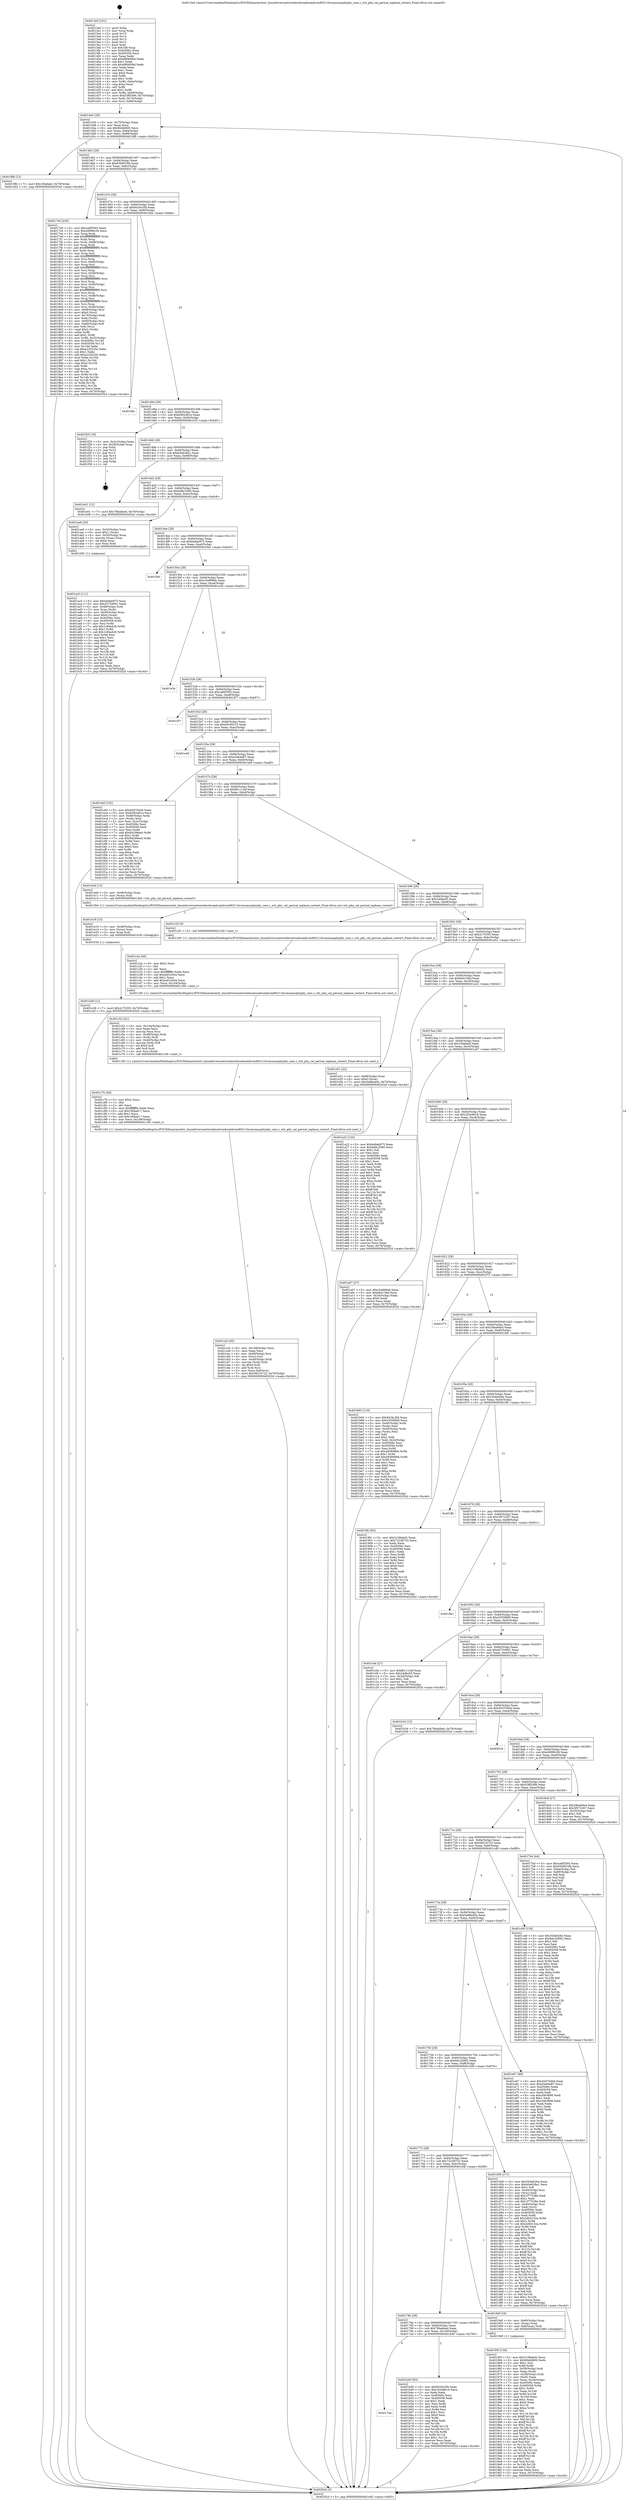 digraph "0x4013e0" {
  label = "0x4013e0 (/mnt/c/Users/mathe/Desktop/tcc/POCII/binaries/extr_linuxdriversnetwirelessbroadcombrcm80211brcmsmacphyphy_cmn.c_wlc_phy_cal_perical_mphase_restart_Final-ollvm.out::main(0))"
  labelloc = "t"
  node[shape=record]

  Entry [label="",width=0.3,height=0.3,shape=circle,fillcolor=black,style=filled]
  "0x401445" [label="{
     0x401445 [29]\l
     | [instrs]\l
     &nbsp;&nbsp;0x401445 \<+3\>: mov -0x70(%rbp),%eax\l
     &nbsp;&nbsp;0x401448 \<+2\>: mov %eax,%ecx\l
     &nbsp;&nbsp;0x40144a \<+6\>: sub $0x80dbfd00,%ecx\l
     &nbsp;&nbsp;0x401450 \<+6\>: mov %eax,-0x84(%rbp)\l
     &nbsp;&nbsp;0x401456 \<+6\>: mov %ecx,-0x88(%rbp)\l
     &nbsp;&nbsp;0x40145c \<+6\>: je 00000000004019fb \<main+0x61b\>\l
  }"]
  "0x4019fb" [label="{
     0x4019fb [12]\l
     | [instrs]\l
     &nbsp;&nbsp;0x4019fb \<+7\>: movl $0x1fdafaed,-0x70(%rbp)\l
     &nbsp;&nbsp;0x401a02 \<+5\>: jmp 000000000040202d \<main+0xc4d\>\l
  }"]
  "0x401462" [label="{
     0x401462 [28]\l
     | [instrs]\l
     &nbsp;&nbsp;0x401462 \<+5\>: jmp 0000000000401467 \<main+0x87\>\l
     &nbsp;&nbsp;0x401467 \<+6\>: mov -0x84(%rbp),%eax\l
     &nbsp;&nbsp;0x40146d \<+5\>: sub $0x93b9018b,%eax\l
     &nbsp;&nbsp;0x401472 \<+6\>: mov %eax,-0x8c(%rbp)\l
     &nbsp;&nbsp;0x401478 \<+6\>: je 00000000004017e0 \<main+0x400\>\l
  }"]
  Exit [label="",width=0.3,height=0.3,shape=circle,fillcolor=black,style=filled,peripheries=2]
  "0x4017e0" [label="{
     0x4017e0 [230]\l
     | [instrs]\l
     &nbsp;&nbsp;0x4017e0 \<+5\>: mov $0xca6f3593,%eax\l
     &nbsp;&nbsp;0x4017e5 \<+5\>: mov $0x49999c39,%ecx\l
     &nbsp;&nbsp;0x4017ea \<+3\>: mov %rsp,%rdx\l
     &nbsp;&nbsp;0x4017ed \<+4\>: add $0xfffffffffffffff0,%rdx\l
     &nbsp;&nbsp;0x4017f1 \<+3\>: mov %rdx,%rsp\l
     &nbsp;&nbsp;0x4017f4 \<+4\>: mov %rdx,-0x68(%rbp)\l
     &nbsp;&nbsp;0x4017f8 \<+3\>: mov %rsp,%rdx\l
     &nbsp;&nbsp;0x4017fb \<+4\>: add $0xfffffffffffffff0,%rdx\l
     &nbsp;&nbsp;0x4017ff \<+3\>: mov %rdx,%rsp\l
     &nbsp;&nbsp;0x401802 \<+3\>: mov %rsp,%rsi\l
     &nbsp;&nbsp;0x401805 \<+4\>: add $0xfffffffffffffff0,%rsi\l
     &nbsp;&nbsp;0x401809 \<+3\>: mov %rsi,%rsp\l
     &nbsp;&nbsp;0x40180c \<+4\>: mov %rsi,-0x60(%rbp)\l
     &nbsp;&nbsp;0x401810 \<+3\>: mov %rsp,%rsi\l
     &nbsp;&nbsp;0x401813 \<+4\>: add $0xfffffffffffffff0,%rsi\l
     &nbsp;&nbsp;0x401817 \<+3\>: mov %rsi,%rsp\l
     &nbsp;&nbsp;0x40181a \<+4\>: mov %rsi,-0x58(%rbp)\l
     &nbsp;&nbsp;0x40181e \<+3\>: mov %rsp,%rsi\l
     &nbsp;&nbsp;0x401821 \<+4\>: add $0xfffffffffffffff0,%rsi\l
     &nbsp;&nbsp;0x401825 \<+3\>: mov %rsi,%rsp\l
     &nbsp;&nbsp;0x401828 \<+4\>: mov %rsi,-0x50(%rbp)\l
     &nbsp;&nbsp;0x40182c \<+3\>: mov %rsp,%rsi\l
     &nbsp;&nbsp;0x40182f \<+4\>: add $0xfffffffffffffff0,%rsi\l
     &nbsp;&nbsp;0x401833 \<+3\>: mov %rsi,%rsp\l
     &nbsp;&nbsp;0x401836 \<+4\>: mov %rsi,-0x48(%rbp)\l
     &nbsp;&nbsp;0x40183a \<+3\>: mov %rsp,%rsi\l
     &nbsp;&nbsp;0x40183d \<+4\>: add $0xfffffffffffffff0,%rsi\l
     &nbsp;&nbsp;0x401841 \<+3\>: mov %rsi,%rsp\l
     &nbsp;&nbsp;0x401844 \<+4\>: mov %rsi,-0x40(%rbp)\l
     &nbsp;&nbsp;0x401848 \<+4\>: mov -0x68(%rbp),%rsi\l
     &nbsp;&nbsp;0x40184c \<+6\>: movl $0x0,(%rsi)\l
     &nbsp;&nbsp;0x401852 \<+3\>: mov -0x74(%rbp),%edi\l
     &nbsp;&nbsp;0x401855 \<+2\>: mov %edi,(%rdx)\l
     &nbsp;&nbsp;0x401857 \<+4\>: mov -0x60(%rbp),%rsi\l
     &nbsp;&nbsp;0x40185b \<+4\>: mov -0x80(%rbp),%r8\l
     &nbsp;&nbsp;0x40185f \<+3\>: mov %r8,(%rsi)\l
     &nbsp;&nbsp;0x401862 \<+3\>: cmpl $0x2,(%rdx)\l
     &nbsp;&nbsp;0x401865 \<+4\>: setne %r9b\l
     &nbsp;&nbsp;0x401869 \<+4\>: and $0x1,%r9b\l
     &nbsp;&nbsp;0x40186d \<+4\>: mov %r9b,-0x35(%rbp)\l
     &nbsp;&nbsp;0x401871 \<+8\>: mov 0x40506c,%r10d\l
     &nbsp;&nbsp;0x401879 \<+8\>: mov 0x405058,%r11d\l
     &nbsp;&nbsp;0x401881 \<+3\>: mov %r10d,%ebx\l
     &nbsp;&nbsp;0x401884 \<+6\>: sub $0xa220220c,%ebx\l
     &nbsp;&nbsp;0x40188a \<+3\>: sub $0x1,%ebx\l
     &nbsp;&nbsp;0x40188d \<+6\>: add $0xa220220c,%ebx\l
     &nbsp;&nbsp;0x401893 \<+4\>: imul %ebx,%r10d\l
     &nbsp;&nbsp;0x401897 \<+4\>: and $0x1,%r10d\l
     &nbsp;&nbsp;0x40189b \<+4\>: cmp $0x0,%r10d\l
     &nbsp;&nbsp;0x40189f \<+4\>: sete %r9b\l
     &nbsp;&nbsp;0x4018a3 \<+4\>: cmp $0xa,%r11d\l
     &nbsp;&nbsp;0x4018a7 \<+4\>: setl %r14b\l
     &nbsp;&nbsp;0x4018ab \<+3\>: mov %r9b,%r15b\l
     &nbsp;&nbsp;0x4018ae \<+3\>: and %r14b,%r15b\l
     &nbsp;&nbsp;0x4018b1 \<+3\>: xor %r14b,%r9b\l
     &nbsp;&nbsp;0x4018b4 \<+3\>: or %r9b,%r15b\l
     &nbsp;&nbsp;0x4018b7 \<+4\>: test $0x1,%r15b\l
     &nbsp;&nbsp;0x4018bb \<+3\>: cmovne %ecx,%eax\l
     &nbsp;&nbsp;0x4018be \<+3\>: mov %eax,-0x70(%rbp)\l
     &nbsp;&nbsp;0x4018c1 \<+5\>: jmp 000000000040202d \<main+0xc4d\>\l
  }"]
  "0x40147e" [label="{
     0x40147e [28]\l
     | [instrs]\l
     &nbsp;&nbsp;0x40147e \<+5\>: jmp 0000000000401483 \<main+0xa3\>\l
     &nbsp;&nbsp;0x401483 \<+6\>: mov -0x84(%rbp),%eax\l
     &nbsp;&nbsp;0x401489 \<+5\>: sub $0x9434c3f4,%eax\l
     &nbsp;&nbsp;0x40148e \<+6\>: mov %eax,-0x90(%rbp)\l
     &nbsp;&nbsp;0x401494 \<+6\>: je 0000000000401fda \<main+0xbfa\>\l
  }"]
  "0x401e28" [label="{
     0x401e28 [12]\l
     | [instrs]\l
     &nbsp;&nbsp;0x401e28 \<+7\>: movl $0x2c75355,-0x70(%rbp)\l
     &nbsp;&nbsp;0x401e2f \<+5\>: jmp 000000000040202d \<main+0xc4d\>\l
  }"]
  "0x401fda" [label="{
     0x401fda\l
  }", style=dashed]
  "0x40149a" [label="{
     0x40149a [28]\l
     | [instrs]\l
     &nbsp;&nbsp;0x40149a \<+5\>: jmp 000000000040149f \<main+0xbf\>\l
     &nbsp;&nbsp;0x40149f \<+6\>: mov -0x84(%rbp),%eax\l
     &nbsp;&nbsp;0x4014a5 \<+5\>: sub $0xb562461e,%eax\l
     &nbsp;&nbsp;0x4014aa \<+6\>: mov %eax,-0x94(%rbp)\l
     &nbsp;&nbsp;0x4014b0 \<+6\>: je 0000000000401f25 \<main+0xb45\>\l
  }"]
  "0x401e19" [label="{
     0x401e19 [15]\l
     | [instrs]\l
     &nbsp;&nbsp;0x401e19 \<+4\>: mov -0x48(%rbp),%rax\l
     &nbsp;&nbsp;0x401e1d \<+3\>: mov (%rax),%rax\l
     &nbsp;&nbsp;0x401e20 \<+3\>: mov %rax,%rdi\l
     &nbsp;&nbsp;0x401e23 \<+5\>: call 0000000000401030 \<free@plt\>\l
     | [calls]\l
     &nbsp;&nbsp;0x401030 \{1\} (unknown)\l
  }"]
  "0x401f25" [label="{
     0x401f25 [18]\l
     | [instrs]\l
     &nbsp;&nbsp;0x401f25 \<+3\>: mov -0x2c(%rbp),%eax\l
     &nbsp;&nbsp;0x401f28 \<+4\>: lea -0x28(%rbp),%rsp\l
     &nbsp;&nbsp;0x401f2c \<+1\>: pop %rbx\l
     &nbsp;&nbsp;0x401f2d \<+2\>: pop %r12\l
     &nbsp;&nbsp;0x401f2f \<+2\>: pop %r13\l
     &nbsp;&nbsp;0x401f31 \<+2\>: pop %r14\l
     &nbsp;&nbsp;0x401f33 \<+2\>: pop %r15\l
     &nbsp;&nbsp;0x401f35 \<+1\>: pop %rbp\l
     &nbsp;&nbsp;0x401f36 \<+1\>: ret\l
  }"]
  "0x4014b6" [label="{
     0x4014b6 [28]\l
     | [instrs]\l
     &nbsp;&nbsp;0x4014b6 \<+5\>: jmp 00000000004014bb \<main+0xdb\>\l
     &nbsp;&nbsp;0x4014bb \<+6\>: mov -0x84(%rbp),%eax\l
     &nbsp;&nbsp;0x4014c1 \<+5\>: sub $0xb5e628a1,%eax\l
     &nbsp;&nbsp;0x4014c6 \<+6\>: mov %eax,-0x98(%rbp)\l
     &nbsp;&nbsp;0x4014cc \<+6\>: je 0000000000401e01 \<main+0xa21\>\l
  }"]
  "0x401ca3" [label="{
     0x401ca3 [45]\l
     | [instrs]\l
     &nbsp;&nbsp;0x401ca3 \<+6\>: mov -0x108(%rbp),%ecx\l
     &nbsp;&nbsp;0x401ca9 \<+3\>: imul %eax,%ecx\l
     &nbsp;&nbsp;0x401cac \<+4\>: mov -0x48(%rbp),%rsi\l
     &nbsp;&nbsp;0x401cb0 \<+3\>: mov (%rsi),%rsi\l
     &nbsp;&nbsp;0x401cb3 \<+4\>: mov -0x40(%rbp),%rdi\l
     &nbsp;&nbsp;0x401cb7 \<+3\>: movslq (%rdi),%rdi\l
     &nbsp;&nbsp;0x401cba \<+4\>: shl $0x4,%rdi\l
     &nbsp;&nbsp;0x401cbe \<+3\>: add %rdi,%rsi\l
     &nbsp;&nbsp;0x401cc1 \<+3\>: mov %ecx,0x8(%rsi)\l
     &nbsp;&nbsp;0x401cc4 \<+7\>: movl $0x58216722,-0x70(%rbp)\l
     &nbsp;&nbsp;0x401ccb \<+5\>: jmp 000000000040202d \<main+0xc4d\>\l
  }"]
  "0x401e01" [label="{
     0x401e01 [12]\l
     | [instrs]\l
     &nbsp;&nbsp;0x401e01 \<+7\>: movl $0x76babbed,-0x70(%rbp)\l
     &nbsp;&nbsp;0x401e08 \<+5\>: jmp 000000000040202d \<main+0xc4d\>\l
  }"]
  "0x4014d2" [label="{
     0x4014d2 [28]\l
     | [instrs]\l
     &nbsp;&nbsp;0x4014d2 \<+5\>: jmp 00000000004014d7 \<main+0xf7\>\l
     &nbsp;&nbsp;0x4014d7 \<+6\>: mov -0x84(%rbp),%eax\l
     &nbsp;&nbsp;0x4014dd \<+5\>: sub $0xbd9c3580,%eax\l
     &nbsp;&nbsp;0x4014e2 \<+6\>: mov %eax,-0x9c(%rbp)\l
     &nbsp;&nbsp;0x4014e8 \<+6\>: je 0000000000401aa8 \<main+0x6c8\>\l
  }"]
  "0x401c7b" [label="{
     0x401c7b [40]\l
     | [instrs]\l
     &nbsp;&nbsp;0x401c7b \<+5\>: mov $0x2,%ecx\l
     &nbsp;&nbsp;0x401c80 \<+1\>: cltd\l
     &nbsp;&nbsp;0x401c81 \<+2\>: idiv %ecx\l
     &nbsp;&nbsp;0x401c83 \<+6\>: imul $0xfffffffe,%edx,%ecx\l
     &nbsp;&nbsp;0x401c89 \<+6\>: sub $0x16f4ad17,%ecx\l
     &nbsp;&nbsp;0x401c8f \<+3\>: add $0x1,%ecx\l
     &nbsp;&nbsp;0x401c92 \<+6\>: add $0x16f4ad17,%ecx\l
     &nbsp;&nbsp;0x401c98 \<+6\>: mov %ecx,-0x108(%rbp)\l
     &nbsp;&nbsp;0x401c9e \<+5\>: call 0000000000401160 \<next_i\>\l
     | [calls]\l
     &nbsp;&nbsp;0x401160 \{1\} (/mnt/c/Users/mathe/Desktop/tcc/POCII/binaries/extr_linuxdriversnetwirelessbroadcombrcm80211brcmsmacphyphy_cmn.c_wlc_phy_cal_perical_mphase_restart_Final-ollvm.out::next_i)\l
  }"]
  "0x401aa8" [label="{
     0x401aa8 [29]\l
     | [instrs]\l
     &nbsp;&nbsp;0x401aa8 \<+4\>: mov -0x50(%rbp),%rax\l
     &nbsp;&nbsp;0x401aac \<+6\>: movl $0x1,(%rax)\l
     &nbsp;&nbsp;0x401ab2 \<+4\>: mov -0x50(%rbp),%rax\l
     &nbsp;&nbsp;0x401ab6 \<+3\>: movslq (%rax),%rax\l
     &nbsp;&nbsp;0x401ab9 \<+4\>: shl $0x4,%rax\l
     &nbsp;&nbsp;0x401abd \<+3\>: mov %rax,%rdi\l
     &nbsp;&nbsp;0x401ac0 \<+5\>: call 0000000000401050 \<malloc@plt\>\l
     | [calls]\l
     &nbsp;&nbsp;0x401050 \{1\} (unknown)\l
  }"]
  "0x4014ee" [label="{
     0x4014ee [28]\l
     | [instrs]\l
     &nbsp;&nbsp;0x4014ee \<+5\>: jmp 00000000004014f3 \<main+0x113\>\l
     &nbsp;&nbsp;0x4014f3 \<+6\>: mov -0x84(%rbp),%eax\l
     &nbsp;&nbsp;0x4014f9 \<+5\>: sub $0xbe9ab975,%eax\l
     &nbsp;&nbsp;0x4014fe \<+6\>: mov %eax,-0xa0(%rbp)\l
     &nbsp;&nbsp;0x401504 \<+6\>: je 0000000000401fa0 \<main+0xbc0\>\l
  }"]
  "0x401c52" [label="{
     0x401c52 [41]\l
     | [instrs]\l
     &nbsp;&nbsp;0x401c52 \<+6\>: mov -0x104(%rbp),%ecx\l
     &nbsp;&nbsp;0x401c58 \<+3\>: imul %eax,%ecx\l
     &nbsp;&nbsp;0x401c5b \<+3\>: movslq %ecx,%rsi\l
     &nbsp;&nbsp;0x401c5e \<+4\>: mov -0x48(%rbp),%rdi\l
     &nbsp;&nbsp;0x401c62 \<+3\>: mov (%rdi),%rdi\l
     &nbsp;&nbsp;0x401c65 \<+4\>: mov -0x40(%rbp),%r8\l
     &nbsp;&nbsp;0x401c69 \<+3\>: movslq (%r8),%r8\l
     &nbsp;&nbsp;0x401c6c \<+4\>: shl $0x4,%r8\l
     &nbsp;&nbsp;0x401c70 \<+3\>: add %r8,%rdi\l
     &nbsp;&nbsp;0x401c73 \<+3\>: mov %rsi,(%rdi)\l
     &nbsp;&nbsp;0x401c76 \<+5\>: call 0000000000401160 \<next_i\>\l
     | [calls]\l
     &nbsp;&nbsp;0x401160 \{1\} (/mnt/c/Users/mathe/Desktop/tcc/POCII/binaries/extr_linuxdriversnetwirelessbroadcombrcm80211brcmsmacphyphy_cmn.c_wlc_phy_cal_perical_mphase_restart_Final-ollvm.out::next_i)\l
  }"]
  "0x401fa0" [label="{
     0x401fa0\l
  }", style=dashed]
  "0x40150a" [label="{
     0x40150a [28]\l
     | [instrs]\l
     &nbsp;&nbsp;0x40150a \<+5\>: jmp 000000000040150f \<main+0x12f\>\l
     &nbsp;&nbsp;0x40150f \<+6\>: mov -0x84(%rbp),%eax\l
     &nbsp;&nbsp;0x401515 \<+5\>: sub $0xc5a999eb,%eax\l
     &nbsp;&nbsp;0x40151a \<+6\>: mov %eax,-0xa4(%rbp)\l
     &nbsp;&nbsp;0x401520 \<+6\>: je 0000000000401e34 \<main+0xa54\>\l
  }"]
  "0x401c2a" [label="{
     0x401c2a [40]\l
     | [instrs]\l
     &nbsp;&nbsp;0x401c2a \<+5\>: mov $0x2,%ecx\l
     &nbsp;&nbsp;0x401c2f \<+1\>: cltd\l
     &nbsp;&nbsp;0x401c30 \<+2\>: idiv %ecx\l
     &nbsp;&nbsp;0x401c32 \<+6\>: imul $0xfffffffe,%edx,%ecx\l
     &nbsp;&nbsp;0x401c38 \<+6\>: sub $0xa4f1d344,%ecx\l
     &nbsp;&nbsp;0x401c3e \<+3\>: add $0x1,%ecx\l
     &nbsp;&nbsp;0x401c41 \<+6\>: add $0xa4f1d344,%ecx\l
     &nbsp;&nbsp;0x401c47 \<+6\>: mov %ecx,-0x104(%rbp)\l
     &nbsp;&nbsp;0x401c4d \<+5\>: call 0000000000401160 \<next_i\>\l
     | [calls]\l
     &nbsp;&nbsp;0x401160 \{1\} (/mnt/c/Users/mathe/Desktop/tcc/POCII/binaries/extr_linuxdriversnetwirelessbroadcombrcm80211brcmsmacphyphy_cmn.c_wlc_phy_cal_perical_mphase_restart_Final-ollvm.out::next_i)\l
  }"]
  "0x401e34" [label="{
     0x401e34\l
  }", style=dashed]
  "0x401526" [label="{
     0x401526 [28]\l
     | [instrs]\l
     &nbsp;&nbsp;0x401526 \<+5\>: jmp 000000000040152b \<main+0x14b\>\l
     &nbsp;&nbsp;0x40152b \<+6\>: mov -0x84(%rbp),%eax\l
     &nbsp;&nbsp;0x401531 \<+5\>: sub $0xca6f3593,%eax\l
     &nbsp;&nbsp;0x401536 \<+6\>: mov %eax,-0xa8(%rbp)\l
     &nbsp;&nbsp;0x40153c \<+6\>: je 0000000000401f37 \<main+0xb57\>\l
  }"]
  "0x4017aa" [label="{
     0x4017aa\l
  }", style=dashed]
  "0x401f37" [label="{
     0x401f37\l
  }", style=dashed]
  "0x401542" [label="{
     0x401542 [28]\l
     | [instrs]\l
     &nbsp;&nbsp;0x401542 \<+5\>: jmp 0000000000401547 \<main+0x167\>\l
     &nbsp;&nbsp;0x401547 \<+6\>: mov -0x84(%rbp),%eax\l
     &nbsp;&nbsp;0x40154d \<+5\>: sub $0xd5c06215,%eax\l
     &nbsp;&nbsp;0x401552 \<+6\>: mov %eax,-0xac(%rbp)\l
     &nbsp;&nbsp;0x401558 \<+6\>: je 0000000000401e40 \<main+0xa60\>\l
  }"]
  "0x401b40" [label="{
     0x401b40 [83]\l
     | [instrs]\l
     &nbsp;&nbsp;0x401b40 \<+5\>: mov $0x9434c3f4,%eax\l
     &nbsp;&nbsp;0x401b45 \<+5\>: mov $0x202e8616,%ecx\l
     &nbsp;&nbsp;0x401b4a \<+2\>: xor %edx,%edx\l
     &nbsp;&nbsp;0x401b4c \<+7\>: mov 0x40506c,%esi\l
     &nbsp;&nbsp;0x401b53 \<+7\>: mov 0x405058,%edi\l
     &nbsp;&nbsp;0x401b5a \<+3\>: sub $0x1,%edx\l
     &nbsp;&nbsp;0x401b5d \<+3\>: mov %esi,%r8d\l
     &nbsp;&nbsp;0x401b60 \<+3\>: add %edx,%r8d\l
     &nbsp;&nbsp;0x401b63 \<+4\>: imul %r8d,%esi\l
     &nbsp;&nbsp;0x401b67 \<+3\>: and $0x1,%esi\l
     &nbsp;&nbsp;0x401b6a \<+3\>: cmp $0x0,%esi\l
     &nbsp;&nbsp;0x401b6d \<+4\>: sete %r9b\l
     &nbsp;&nbsp;0x401b71 \<+3\>: cmp $0xa,%edi\l
     &nbsp;&nbsp;0x401b74 \<+4\>: setl %r10b\l
     &nbsp;&nbsp;0x401b78 \<+3\>: mov %r9b,%r11b\l
     &nbsp;&nbsp;0x401b7b \<+3\>: and %r10b,%r11b\l
     &nbsp;&nbsp;0x401b7e \<+3\>: xor %r10b,%r9b\l
     &nbsp;&nbsp;0x401b81 \<+3\>: or %r9b,%r11b\l
     &nbsp;&nbsp;0x401b84 \<+4\>: test $0x1,%r11b\l
     &nbsp;&nbsp;0x401b88 \<+3\>: cmovne %ecx,%eax\l
     &nbsp;&nbsp;0x401b8b \<+3\>: mov %eax,-0x70(%rbp)\l
     &nbsp;&nbsp;0x401b8e \<+5\>: jmp 000000000040202d \<main+0xc4d\>\l
  }"]
  "0x401e40" [label="{
     0x401e40\l
  }", style=dashed]
  "0x40155e" [label="{
     0x40155e [28]\l
     | [instrs]\l
     &nbsp;&nbsp;0x40155e \<+5\>: jmp 0000000000401563 \<main+0x183\>\l
     &nbsp;&nbsp;0x401563 \<+6\>: mov -0x84(%rbp),%eax\l
     &nbsp;&nbsp;0x401569 \<+5\>: sub $0xe5e64d67,%eax\l
     &nbsp;&nbsp;0x40156e \<+6\>: mov %eax,-0xb0(%rbp)\l
     &nbsp;&nbsp;0x401574 \<+6\>: je 0000000000401ebf \<main+0xadf\>\l
  }"]
  "0x401ac5" [label="{
     0x401ac5 [111]\l
     | [instrs]\l
     &nbsp;&nbsp;0x401ac5 \<+5\>: mov $0xbe9ab975,%ecx\l
     &nbsp;&nbsp;0x401aca \<+5\>: mov $0x45754991,%edx\l
     &nbsp;&nbsp;0x401acf \<+4\>: mov -0x48(%rbp),%rdi\l
     &nbsp;&nbsp;0x401ad3 \<+3\>: mov %rax,(%rdi)\l
     &nbsp;&nbsp;0x401ad6 \<+4\>: mov -0x40(%rbp),%rax\l
     &nbsp;&nbsp;0x401ada \<+6\>: movl $0x0,(%rax)\l
     &nbsp;&nbsp;0x401ae0 \<+7\>: mov 0x40506c,%esi\l
     &nbsp;&nbsp;0x401ae7 \<+8\>: mov 0x405058,%r8d\l
     &nbsp;&nbsp;0x401aef \<+3\>: mov %esi,%r9d\l
     &nbsp;&nbsp;0x401af2 \<+7\>: add $0x1c84a428,%r9d\l
     &nbsp;&nbsp;0x401af9 \<+4\>: sub $0x1,%r9d\l
     &nbsp;&nbsp;0x401afd \<+7\>: sub $0x1c84a428,%r9d\l
     &nbsp;&nbsp;0x401b04 \<+4\>: imul %r9d,%esi\l
     &nbsp;&nbsp;0x401b08 \<+3\>: and $0x1,%esi\l
     &nbsp;&nbsp;0x401b0b \<+3\>: cmp $0x0,%esi\l
     &nbsp;&nbsp;0x401b0e \<+4\>: sete %r10b\l
     &nbsp;&nbsp;0x401b12 \<+4\>: cmp $0xa,%r8d\l
     &nbsp;&nbsp;0x401b16 \<+4\>: setl %r11b\l
     &nbsp;&nbsp;0x401b1a \<+3\>: mov %r10b,%bl\l
     &nbsp;&nbsp;0x401b1d \<+3\>: and %r11b,%bl\l
     &nbsp;&nbsp;0x401b20 \<+3\>: xor %r11b,%r10b\l
     &nbsp;&nbsp;0x401b23 \<+3\>: or %r10b,%bl\l
     &nbsp;&nbsp;0x401b26 \<+3\>: test $0x1,%bl\l
     &nbsp;&nbsp;0x401b29 \<+3\>: cmovne %edx,%ecx\l
     &nbsp;&nbsp;0x401b2c \<+3\>: mov %ecx,-0x70(%rbp)\l
     &nbsp;&nbsp;0x401b2f \<+5\>: jmp 000000000040202d \<main+0xc4d\>\l
  }"]
  "0x401ebf" [label="{
     0x401ebf [102]\l
     | [instrs]\l
     &nbsp;&nbsp;0x401ebf \<+5\>: mov $0x45d704d4,%eax\l
     &nbsp;&nbsp;0x401ec4 \<+5\>: mov $0xb562461e,%ecx\l
     &nbsp;&nbsp;0x401ec9 \<+4\>: mov -0x68(%rbp),%rdx\l
     &nbsp;&nbsp;0x401ecd \<+2\>: mov (%rdx),%esi\l
     &nbsp;&nbsp;0x401ecf \<+3\>: mov %esi,-0x2c(%rbp)\l
     &nbsp;&nbsp;0x401ed2 \<+7\>: mov 0x40506c,%esi\l
     &nbsp;&nbsp;0x401ed9 \<+7\>: mov 0x405058,%edi\l
     &nbsp;&nbsp;0x401ee0 \<+3\>: mov %esi,%r8d\l
     &nbsp;&nbsp;0x401ee3 \<+7\>: add $0x94298ee0,%r8d\l
     &nbsp;&nbsp;0x401eea \<+4\>: sub $0x1,%r8d\l
     &nbsp;&nbsp;0x401eee \<+7\>: sub $0x94298ee0,%r8d\l
     &nbsp;&nbsp;0x401ef5 \<+4\>: imul %r8d,%esi\l
     &nbsp;&nbsp;0x401ef9 \<+3\>: and $0x1,%esi\l
     &nbsp;&nbsp;0x401efc \<+3\>: cmp $0x0,%esi\l
     &nbsp;&nbsp;0x401eff \<+4\>: sete %r9b\l
     &nbsp;&nbsp;0x401f03 \<+3\>: cmp $0xa,%edi\l
     &nbsp;&nbsp;0x401f06 \<+4\>: setl %r10b\l
     &nbsp;&nbsp;0x401f0a \<+3\>: mov %r9b,%r11b\l
     &nbsp;&nbsp;0x401f0d \<+3\>: and %r10b,%r11b\l
     &nbsp;&nbsp;0x401f10 \<+3\>: xor %r10b,%r9b\l
     &nbsp;&nbsp;0x401f13 \<+3\>: or %r9b,%r11b\l
     &nbsp;&nbsp;0x401f16 \<+4\>: test $0x1,%r11b\l
     &nbsp;&nbsp;0x401f1a \<+3\>: cmovne %ecx,%eax\l
     &nbsp;&nbsp;0x401f1d \<+3\>: mov %eax,-0x70(%rbp)\l
     &nbsp;&nbsp;0x401f20 \<+5\>: jmp 000000000040202d \<main+0xc4d\>\l
  }"]
  "0x40157a" [label="{
     0x40157a [28]\l
     | [instrs]\l
     &nbsp;&nbsp;0x40157a \<+5\>: jmp 000000000040157f \<main+0x19f\>\l
     &nbsp;&nbsp;0x40157f \<+6\>: mov -0x84(%rbp),%eax\l
     &nbsp;&nbsp;0x401585 \<+5\>: sub $0xf61113ef,%eax\l
     &nbsp;&nbsp;0x40158a \<+6\>: mov %eax,-0xb4(%rbp)\l
     &nbsp;&nbsp;0x401590 \<+6\>: je 0000000000401e0d \<main+0xa2d\>\l
  }"]
  "0x40195f" [label="{
     0x40195f [156]\l
     | [instrs]\l
     &nbsp;&nbsp;0x40195f \<+5\>: mov $0x2108abd2,%ecx\l
     &nbsp;&nbsp;0x401964 \<+5\>: mov $0x80dbfd00,%edx\l
     &nbsp;&nbsp;0x401969 \<+3\>: mov $0x1,%sil\l
     &nbsp;&nbsp;0x40196c \<+3\>: xor %r8d,%r8d\l
     &nbsp;&nbsp;0x40196f \<+4\>: mov -0x58(%rbp),%rdi\l
     &nbsp;&nbsp;0x401973 \<+2\>: mov %eax,(%rdi)\l
     &nbsp;&nbsp;0x401975 \<+4\>: mov -0x58(%rbp),%rdi\l
     &nbsp;&nbsp;0x401979 \<+2\>: mov (%rdi),%eax\l
     &nbsp;&nbsp;0x40197b \<+3\>: mov %eax,-0x34(%rbp)\l
     &nbsp;&nbsp;0x40197e \<+7\>: mov 0x40506c,%eax\l
     &nbsp;&nbsp;0x401985 \<+8\>: mov 0x405058,%r9d\l
     &nbsp;&nbsp;0x40198d \<+4\>: sub $0x1,%r8d\l
     &nbsp;&nbsp;0x401991 \<+3\>: mov %eax,%r10d\l
     &nbsp;&nbsp;0x401994 \<+3\>: add %r8d,%r10d\l
     &nbsp;&nbsp;0x401997 \<+4\>: imul %r10d,%eax\l
     &nbsp;&nbsp;0x40199b \<+3\>: and $0x1,%eax\l
     &nbsp;&nbsp;0x40199e \<+3\>: cmp $0x0,%eax\l
     &nbsp;&nbsp;0x4019a1 \<+4\>: sete %r11b\l
     &nbsp;&nbsp;0x4019a5 \<+4\>: cmp $0xa,%r9d\l
     &nbsp;&nbsp;0x4019a9 \<+3\>: setl %bl\l
     &nbsp;&nbsp;0x4019ac \<+3\>: mov %r11b,%r14b\l
     &nbsp;&nbsp;0x4019af \<+4\>: xor $0xff,%r14b\l
     &nbsp;&nbsp;0x4019b3 \<+3\>: mov %bl,%r15b\l
     &nbsp;&nbsp;0x4019b6 \<+4\>: xor $0xff,%r15b\l
     &nbsp;&nbsp;0x4019ba \<+4\>: xor $0x1,%sil\l
     &nbsp;&nbsp;0x4019be \<+3\>: mov %r14b,%r12b\l
     &nbsp;&nbsp;0x4019c1 \<+4\>: and $0xff,%r12b\l
     &nbsp;&nbsp;0x4019c5 \<+3\>: and %sil,%r11b\l
     &nbsp;&nbsp;0x4019c8 \<+3\>: mov %r15b,%r13b\l
     &nbsp;&nbsp;0x4019cb \<+4\>: and $0xff,%r13b\l
     &nbsp;&nbsp;0x4019cf \<+3\>: and %sil,%bl\l
     &nbsp;&nbsp;0x4019d2 \<+3\>: or %r11b,%r12b\l
     &nbsp;&nbsp;0x4019d5 \<+3\>: or %bl,%r13b\l
     &nbsp;&nbsp;0x4019d8 \<+3\>: xor %r13b,%r12b\l
     &nbsp;&nbsp;0x4019db \<+3\>: or %r15b,%r14b\l
     &nbsp;&nbsp;0x4019de \<+4\>: xor $0xff,%r14b\l
     &nbsp;&nbsp;0x4019e2 \<+4\>: or $0x1,%sil\l
     &nbsp;&nbsp;0x4019e6 \<+3\>: and %sil,%r14b\l
     &nbsp;&nbsp;0x4019e9 \<+3\>: or %r14b,%r12b\l
     &nbsp;&nbsp;0x4019ec \<+4\>: test $0x1,%r12b\l
     &nbsp;&nbsp;0x4019f0 \<+3\>: cmovne %edx,%ecx\l
     &nbsp;&nbsp;0x4019f3 \<+3\>: mov %ecx,-0x70(%rbp)\l
     &nbsp;&nbsp;0x4019f6 \<+5\>: jmp 000000000040202d \<main+0xc4d\>\l
  }"]
  "0x401e0d" [label="{
     0x401e0d [12]\l
     | [instrs]\l
     &nbsp;&nbsp;0x401e0d \<+4\>: mov -0x48(%rbp),%rax\l
     &nbsp;&nbsp;0x401e11 \<+3\>: mov (%rax),%rdi\l
     &nbsp;&nbsp;0x401e14 \<+5\>: call 00000000004013b0 \<wlc_phy_cal_perical_mphase_restart\>\l
     | [calls]\l
     &nbsp;&nbsp;0x4013b0 \{1\} (/mnt/c/Users/mathe/Desktop/tcc/POCII/binaries/extr_linuxdriversnetwirelessbroadcombrcm80211brcmsmacphyphy_cmn.c_wlc_phy_cal_perical_mphase_restart_Final-ollvm.out::wlc_phy_cal_perical_mphase_restart)\l
  }"]
  "0x401596" [label="{
     0x401596 [28]\l
     | [instrs]\l
     &nbsp;&nbsp;0x401596 \<+5\>: jmp 000000000040159b \<main+0x1bb\>\l
     &nbsp;&nbsp;0x40159b \<+6\>: mov -0x84(%rbp),%eax\l
     &nbsp;&nbsp;0x4015a1 \<+5\>: sub $0x24dba55,%eax\l
     &nbsp;&nbsp;0x4015a6 \<+6\>: mov %eax,-0xb8(%rbp)\l
     &nbsp;&nbsp;0x4015ac \<+6\>: je 0000000000401c25 \<main+0x845\>\l
  }"]
  "0x40178e" [label="{
     0x40178e [28]\l
     | [instrs]\l
     &nbsp;&nbsp;0x40178e \<+5\>: jmp 0000000000401793 \<main+0x3b3\>\l
     &nbsp;&nbsp;0x401793 \<+6\>: mov -0x84(%rbp),%eax\l
     &nbsp;&nbsp;0x401799 \<+5\>: sub $0x76babbed,%eax\l
     &nbsp;&nbsp;0x40179e \<+6\>: mov %eax,-0x100(%rbp)\l
     &nbsp;&nbsp;0x4017a4 \<+6\>: je 0000000000401b40 \<main+0x760\>\l
  }"]
  "0x401c25" [label="{
     0x401c25 [5]\l
     | [instrs]\l
     &nbsp;&nbsp;0x401c25 \<+5\>: call 0000000000401160 \<next_i\>\l
     | [calls]\l
     &nbsp;&nbsp;0x401160 \{1\} (/mnt/c/Users/mathe/Desktop/tcc/POCII/binaries/extr_linuxdriversnetwirelessbroadcombrcm80211brcmsmacphyphy_cmn.c_wlc_phy_cal_perical_mphase_restart_Final-ollvm.out::next_i)\l
  }"]
  "0x4015b2" [label="{
     0x4015b2 [28]\l
     | [instrs]\l
     &nbsp;&nbsp;0x4015b2 \<+5\>: jmp 00000000004015b7 \<main+0x1d7\>\l
     &nbsp;&nbsp;0x4015b7 \<+6\>: mov -0x84(%rbp),%eax\l
     &nbsp;&nbsp;0x4015bd \<+5\>: sub $0x2c75355,%eax\l
     &nbsp;&nbsp;0x4015c2 \<+6\>: mov %eax,-0xbc(%rbp)\l
     &nbsp;&nbsp;0x4015c8 \<+6\>: je 0000000000401e51 \<main+0xa71\>\l
  }"]
  "0x40194f" [label="{
     0x40194f [16]\l
     | [instrs]\l
     &nbsp;&nbsp;0x40194f \<+4\>: mov -0x60(%rbp),%rax\l
     &nbsp;&nbsp;0x401953 \<+3\>: mov (%rax),%rax\l
     &nbsp;&nbsp;0x401956 \<+4\>: mov 0x8(%rax),%rdi\l
     &nbsp;&nbsp;0x40195a \<+5\>: call 0000000000401060 \<atoi@plt\>\l
     | [calls]\l
     &nbsp;&nbsp;0x401060 \{1\} (unknown)\l
  }"]
  "0x401e51" [label="{
     0x401e51 [22]\l
     | [instrs]\l
     &nbsp;&nbsp;0x401e51 \<+4\>: mov -0x68(%rbp),%rax\l
     &nbsp;&nbsp;0x401e55 \<+6\>: movl $0x0,(%rax)\l
     &nbsp;&nbsp;0x401e5b \<+7\>: movl $0x5a88a40a,-0x70(%rbp)\l
     &nbsp;&nbsp;0x401e62 \<+5\>: jmp 000000000040202d \<main+0xc4d\>\l
  }"]
  "0x4015ce" [label="{
     0x4015ce [28]\l
     | [instrs]\l
     &nbsp;&nbsp;0x4015ce \<+5\>: jmp 00000000004015d3 \<main+0x1f3\>\l
     &nbsp;&nbsp;0x4015d3 \<+6\>: mov -0x84(%rbp),%eax\l
     &nbsp;&nbsp;0x4015d9 \<+5\>: sub $0xbb415bd,%eax\l
     &nbsp;&nbsp;0x4015de \<+6\>: mov %eax,-0xc0(%rbp)\l
     &nbsp;&nbsp;0x4015e4 \<+6\>: je 0000000000401a22 \<main+0x642\>\l
  }"]
  "0x401772" [label="{
     0x401772 [28]\l
     | [instrs]\l
     &nbsp;&nbsp;0x401772 \<+5\>: jmp 0000000000401777 \<main+0x397\>\l
     &nbsp;&nbsp;0x401777 \<+6\>: mov -0x84(%rbp),%eax\l
     &nbsp;&nbsp;0x40177d \<+5\>: sub $0x72249752,%eax\l
     &nbsp;&nbsp;0x401782 \<+6\>: mov %eax,-0xfc(%rbp)\l
     &nbsp;&nbsp;0x401788 \<+6\>: je 000000000040194f \<main+0x56f\>\l
  }"]
  "0x401a22" [label="{
     0x401a22 [134]\l
     | [instrs]\l
     &nbsp;&nbsp;0x401a22 \<+5\>: mov $0xbe9ab975,%eax\l
     &nbsp;&nbsp;0x401a27 \<+5\>: mov $0xbd9c3580,%ecx\l
     &nbsp;&nbsp;0x401a2c \<+2\>: mov $0x1,%dl\l
     &nbsp;&nbsp;0x401a2e \<+2\>: xor %esi,%esi\l
     &nbsp;&nbsp;0x401a30 \<+7\>: mov 0x40506c,%edi\l
     &nbsp;&nbsp;0x401a37 \<+8\>: mov 0x405058,%r8d\l
     &nbsp;&nbsp;0x401a3f \<+3\>: sub $0x1,%esi\l
     &nbsp;&nbsp;0x401a42 \<+3\>: mov %edi,%r9d\l
     &nbsp;&nbsp;0x401a45 \<+3\>: add %esi,%r9d\l
     &nbsp;&nbsp;0x401a48 \<+4\>: imul %r9d,%edi\l
     &nbsp;&nbsp;0x401a4c \<+3\>: and $0x1,%edi\l
     &nbsp;&nbsp;0x401a4f \<+3\>: cmp $0x0,%edi\l
     &nbsp;&nbsp;0x401a52 \<+4\>: sete %r10b\l
     &nbsp;&nbsp;0x401a56 \<+4\>: cmp $0xa,%r8d\l
     &nbsp;&nbsp;0x401a5a \<+4\>: setl %r11b\l
     &nbsp;&nbsp;0x401a5e \<+3\>: mov %r10b,%bl\l
     &nbsp;&nbsp;0x401a61 \<+3\>: xor $0xff,%bl\l
     &nbsp;&nbsp;0x401a64 \<+3\>: mov %r11b,%r14b\l
     &nbsp;&nbsp;0x401a67 \<+4\>: xor $0xff,%r14b\l
     &nbsp;&nbsp;0x401a6b \<+3\>: xor $0x1,%dl\l
     &nbsp;&nbsp;0x401a6e \<+3\>: mov %bl,%r15b\l
     &nbsp;&nbsp;0x401a71 \<+4\>: and $0xff,%r15b\l
     &nbsp;&nbsp;0x401a75 \<+3\>: and %dl,%r10b\l
     &nbsp;&nbsp;0x401a78 \<+3\>: mov %r14b,%r12b\l
     &nbsp;&nbsp;0x401a7b \<+4\>: and $0xff,%r12b\l
     &nbsp;&nbsp;0x401a7f \<+3\>: and %dl,%r11b\l
     &nbsp;&nbsp;0x401a82 \<+3\>: or %r10b,%r15b\l
     &nbsp;&nbsp;0x401a85 \<+3\>: or %r11b,%r12b\l
     &nbsp;&nbsp;0x401a88 \<+3\>: xor %r12b,%r15b\l
     &nbsp;&nbsp;0x401a8b \<+3\>: or %r14b,%bl\l
     &nbsp;&nbsp;0x401a8e \<+3\>: xor $0xff,%bl\l
     &nbsp;&nbsp;0x401a91 \<+3\>: or $0x1,%dl\l
     &nbsp;&nbsp;0x401a94 \<+2\>: and %dl,%bl\l
     &nbsp;&nbsp;0x401a96 \<+3\>: or %bl,%r15b\l
     &nbsp;&nbsp;0x401a99 \<+4\>: test $0x1,%r15b\l
     &nbsp;&nbsp;0x401a9d \<+3\>: cmovne %ecx,%eax\l
     &nbsp;&nbsp;0x401aa0 \<+3\>: mov %eax,-0x70(%rbp)\l
     &nbsp;&nbsp;0x401aa3 \<+5\>: jmp 000000000040202d \<main+0xc4d\>\l
  }"]
  "0x4015ea" [label="{
     0x4015ea [28]\l
     | [instrs]\l
     &nbsp;&nbsp;0x4015ea \<+5\>: jmp 00000000004015ef \<main+0x20f\>\l
     &nbsp;&nbsp;0x4015ef \<+6\>: mov -0x84(%rbp),%eax\l
     &nbsp;&nbsp;0x4015f5 \<+5\>: sub $0x1fdafaed,%eax\l
     &nbsp;&nbsp;0x4015fa \<+6\>: mov %eax,-0xc4(%rbp)\l
     &nbsp;&nbsp;0x401600 \<+6\>: je 0000000000401a07 \<main+0x627\>\l
  }"]
  "0x401d56" [label="{
     0x401d56 [171]\l
     | [instrs]\l
     &nbsp;&nbsp;0x401d56 \<+5\>: mov $0x35de626e,%eax\l
     &nbsp;&nbsp;0x401d5b \<+5\>: mov $0xb5e628a1,%ecx\l
     &nbsp;&nbsp;0x401d60 \<+2\>: mov $0x1,%dl\l
     &nbsp;&nbsp;0x401d62 \<+4\>: mov -0x40(%rbp),%rsi\l
     &nbsp;&nbsp;0x401d66 \<+2\>: mov (%rsi),%edi\l
     &nbsp;&nbsp;0x401d68 \<+6\>: add $0x1f77538e,%edi\l
     &nbsp;&nbsp;0x401d6e \<+3\>: add $0x1,%edi\l
     &nbsp;&nbsp;0x401d71 \<+6\>: sub $0x1f77538e,%edi\l
     &nbsp;&nbsp;0x401d77 \<+4\>: mov -0x40(%rbp),%rsi\l
     &nbsp;&nbsp;0x401d7b \<+2\>: mov %edi,(%rsi)\l
     &nbsp;&nbsp;0x401d7d \<+7\>: mov 0x40506c,%edi\l
     &nbsp;&nbsp;0x401d84 \<+8\>: mov 0x405058,%r8d\l
     &nbsp;&nbsp;0x401d8c \<+3\>: mov %edi,%r9d\l
     &nbsp;&nbsp;0x401d8f \<+7\>: add $0x2d04152a,%r9d\l
     &nbsp;&nbsp;0x401d96 \<+4\>: sub $0x1,%r9d\l
     &nbsp;&nbsp;0x401d9a \<+7\>: sub $0x2d04152a,%r9d\l
     &nbsp;&nbsp;0x401da1 \<+4\>: imul %r9d,%edi\l
     &nbsp;&nbsp;0x401da5 \<+3\>: and $0x1,%edi\l
     &nbsp;&nbsp;0x401da8 \<+3\>: cmp $0x0,%edi\l
     &nbsp;&nbsp;0x401dab \<+4\>: sete %r10b\l
     &nbsp;&nbsp;0x401daf \<+4\>: cmp $0xa,%r8d\l
     &nbsp;&nbsp;0x401db3 \<+4\>: setl %r11b\l
     &nbsp;&nbsp;0x401db7 \<+3\>: mov %r10b,%bl\l
     &nbsp;&nbsp;0x401dba \<+3\>: xor $0xff,%bl\l
     &nbsp;&nbsp;0x401dbd \<+3\>: mov %r11b,%r14b\l
     &nbsp;&nbsp;0x401dc0 \<+4\>: xor $0xff,%r14b\l
     &nbsp;&nbsp;0x401dc4 \<+3\>: xor $0x0,%dl\l
     &nbsp;&nbsp;0x401dc7 \<+3\>: mov %bl,%r15b\l
     &nbsp;&nbsp;0x401dca \<+4\>: and $0x0,%r15b\l
     &nbsp;&nbsp;0x401dce \<+3\>: and %dl,%r10b\l
     &nbsp;&nbsp;0x401dd1 \<+3\>: mov %r14b,%r12b\l
     &nbsp;&nbsp;0x401dd4 \<+4\>: and $0x0,%r12b\l
     &nbsp;&nbsp;0x401dd8 \<+3\>: and %dl,%r11b\l
     &nbsp;&nbsp;0x401ddb \<+3\>: or %r10b,%r15b\l
     &nbsp;&nbsp;0x401dde \<+3\>: or %r11b,%r12b\l
     &nbsp;&nbsp;0x401de1 \<+3\>: xor %r12b,%r15b\l
     &nbsp;&nbsp;0x401de4 \<+3\>: or %r14b,%bl\l
     &nbsp;&nbsp;0x401de7 \<+3\>: xor $0xff,%bl\l
     &nbsp;&nbsp;0x401dea \<+3\>: or $0x0,%dl\l
     &nbsp;&nbsp;0x401ded \<+2\>: and %dl,%bl\l
     &nbsp;&nbsp;0x401def \<+3\>: or %bl,%r15b\l
     &nbsp;&nbsp;0x401df2 \<+4\>: test $0x1,%r15b\l
     &nbsp;&nbsp;0x401df6 \<+3\>: cmovne %ecx,%eax\l
     &nbsp;&nbsp;0x401df9 \<+3\>: mov %eax,-0x70(%rbp)\l
     &nbsp;&nbsp;0x401dfc \<+5\>: jmp 000000000040202d \<main+0xc4d\>\l
  }"]
  "0x401a07" [label="{
     0x401a07 [27]\l
     | [instrs]\l
     &nbsp;&nbsp;0x401a07 \<+5\>: mov $0xc5a999eb,%eax\l
     &nbsp;&nbsp;0x401a0c \<+5\>: mov $0xbb415bd,%ecx\l
     &nbsp;&nbsp;0x401a11 \<+3\>: mov -0x34(%rbp),%edx\l
     &nbsp;&nbsp;0x401a14 \<+3\>: cmp $0x0,%edx\l
     &nbsp;&nbsp;0x401a17 \<+3\>: cmove %ecx,%eax\l
     &nbsp;&nbsp;0x401a1a \<+3\>: mov %eax,-0x70(%rbp)\l
     &nbsp;&nbsp;0x401a1d \<+5\>: jmp 000000000040202d \<main+0xc4d\>\l
  }"]
  "0x401606" [label="{
     0x401606 [28]\l
     | [instrs]\l
     &nbsp;&nbsp;0x401606 \<+5\>: jmp 000000000040160b \<main+0x22b\>\l
     &nbsp;&nbsp;0x40160b \<+6\>: mov -0x84(%rbp),%eax\l
     &nbsp;&nbsp;0x401611 \<+5\>: sub $0x202e8616,%eax\l
     &nbsp;&nbsp;0x401616 \<+6\>: mov %eax,-0xc8(%rbp)\l
     &nbsp;&nbsp;0x40161c \<+6\>: je 0000000000401b93 \<main+0x7b3\>\l
  }"]
  "0x401756" [label="{
     0x401756 [28]\l
     | [instrs]\l
     &nbsp;&nbsp;0x401756 \<+5\>: jmp 000000000040175b \<main+0x37b\>\l
     &nbsp;&nbsp;0x40175b \<+6\>: mov -0x84(%rbp),%eax\l
     &nbsp;&nbsp;0x401761 \<+5\>: sub $0x6dc20992,%eax\l
     &nbsp;&nbsp;0x401766 \<+6\>: mov %eax,-0xf8(%rbp)\l
     &nbsp;&nbsp;0x40176c \<+6\>: je 0000000000401d56 \<main+0x976\>\l
  }"]
  "0x401b93" [label="{
     0x401b93 [119]\l
     | [instrs]\l
     &nbsp;&nbsp;0x401b93 \<+5\>: mov $0x9434c3f4,%eax\l
     &nbsp;&nbsp;0x401b98 \<+5\>: mov $0x4355fd69,%ecx\l
     &nbsp;&nbsp;0x401b9d \<+4\>: mov -0x40(%rbp),%rdx\l
     &nbsp;&nbsp;0x401ba1 \<+2\>: mov (%rdx),%esi\l
     &nbsp;&nbsp;0x401ba3 \<+4\>: mov -0x50(%rbp),%rdx\l
     &nbsp;&nbsp;0x401ba7 \<+2\>: cmp (%rdx),%esi\l
     &nbsp;&nbsp;0x401ba9 \<+4\>: setl %dil\l
     &nbsp;&nbsp;0x401bad \<+4\>: and $0x1,%dil\l
     &nbsp;&nbsp;0x401bb1 \<+4\>: mov %dil,-0x2d(%rbp)\l
     &nbsp;&nbsp;0x401bb5 \<+7\>: mov 0x40506c,%esi\l
     &nbsp;&nbsp;0x401bbc \<+8\>: mov 0x405058,%r8d\l
     &nbsp;&nbsp;0x401bc4 \<+3\>: mov %esi,%r9d\l
     &nbsp;&nbsp;0x401bc7 \<+7\>: sub $0x493809b6,%r9d\l
     &nbsp;&nbsp;0x401bce \<+4\>: sub $0x1,%r9d\l
     &nbsp;&nbsp;0x401bd2 \<+7\>: add $0x493809b6,%r9d\l
     &nbsp;&nbsp;0x401bd9 \<+4\>: imul %r9d,%esi\l
     &nbsp;&nbsp;0x401bdd \<+3\>: and $0x1,%esi\l
     &nbsp;&nbsp;0x401be0 \<+3\>: cmp $0x0,%esi\l
     &nbsp;&nbsp;0x401be3 \<+4\>: sete %dil\l
     &nbsp;&nbsp;0x401be7 \<+4\>: cmp $0xa,%r8d\l
     &nbsp;&nbsp;0x401beb \<+4\>: setl %r10b\l
     &nbsp;&nbsp;0x401bef \<+3\>: mov %dil,%r11b\l
     &nbsp;&nbsp;0x401bf2 \<+3\>: and %r10b,%r11b\l
     &nbsp;&nbsp;0x401bf5 \<+3\>: xor %r10b,%dil\l
     &nbsp;&nbsp;0x401bf8 \<+3\>: or %dil,%r11b\l
     &nbsp;&nbsp;0x401bfb \<+4\>: test $0x1,%r11b\l
     &nbsp;&nbsp;0x401bff \<+3\>: cmovne %ecx,%eax\l
     &nbsp;&nbsp;0x401c02 \<+3\>: mov %eax,-0x70(%rbp)\l
     &nbsp;&nbsp;0x401c05 \<+5\>: jmp 000000000040202d \<main+0xc4d\>\l
  }"]
  "0x401622" [label="{
     0x401622 [28]\l
     | [instrs]\l
     &nbsp;&nbsp;0x401622 \<+5\>: jmp 0000000000401627 \<main+0x247\>\l
     &nbsp;&nbsp;0x401627 \<+6\>: mov -0x84(%rbp),%eax\l
     &nbsp;&nbsp;0x40162d \<+5\>: sub $0x2108abd2,%eax\l
     &nbsp;&nbsp;0x401632 \<+6\>: mov %eax,-0xcc(%rbp)\l
     &nbsp;&nbsp;0x401638 \<+6\>: je 0000000000401f73 \<main+0xb93\>\l
  }"]
  "0x401e67" [label="{
     0x401e67 [88]\l
     | [instrs]\l
     &nbsp;&nbsp;0x401e67 \<+5\>: mov $0x45d704d4,%eax\l
     &nbsp;&nbsp;0x401e6c \<+5\>: mov $0xe5e64d67,%ecx\l
     &nbsp;&nbsp;0x401e71 \<+7\>: mov 0x40506c,%edx\l
     &nbsp;&nbsp;0x401e78 \<+7\>: mov 0x405058,%esi\l
     &nbsp;&nbsp;0x401e7f \<+2\>: mov %edx,%edi\l
     &nbsp;&nbsp;0x401e81 \<+6\>: sub $0xc08cf666,%edi\l
     &nbsp;&nbsp;0x401e87 \<+3\>: sub $0x1,%edi\l
     &nbsp;&nbsp;0x401e8a \<+6\>: add $0xc08cf666,%edi\l
     &nbsp;&nbsp;0x401e90 \<+3\>: imul %edi,%edx\l
     &nbsp;&nbsp;0x401e93 \<+3\>: and $0x1,%edx\l
     &nbsp;&nbsp;0x401e96 \<+3\>: cmp $0x0,%edx\l
     &nbsp;&nbsp;0x401e99 \<+4\>: sete %r8b\l
     &nbsp;&nbsp;0x401e9d \<+3\>: cmp $0xa,%esi\l
     &nbsp;&nbsp;0x401ea0 \<+4\>: setl %r9b\l
     &nbsp;&nbsp;0x401ea4 \<+3\>: mov %r8b,%r10b\l
     &nbsp;&nbsp;0x401ea7 \<+3\>: and %r9b,%r10b\l
     &nbsp;&nbsp;0x401eaa \<+3\>: xor %r9b,%r8b\l
     &nbsp;&nbsp;0x401ead \<+3\>: or %r8b,%r10b\l
     &nbsp;&nbsp;0x401eb0 \<+4\>: test $0x1,%r10b\l
     &nbsp;&nbsp;0x401eb4 \<+3\>: cmovne %ecx,%eax\l
     &nbsp;&nbsp;0x401eb7 \<+3\>: mov %eax,-0x70(%rbp)\l
     &nbsp;&nbsp;0x401eba \<+5\>: jmp 000000000040202d \<main+0xc4d\>\l
  }"]
  "0x401f73" [label="{
     0x401f73\l
  }", style=dashed]
  "0x40163e" [label="{
     0x40163e [28]\l
     | [instrs]\l
     &nbsp;&nbsp;0x40163e \<+5\>: jmp 0000000000401643 \<main+0x263\>\l
     &nbsp;&nbsp;0x401643 \<+6\>: mov -0x84(%rbp),%eax\l
     &nbsp;&nbsp;0x401649 \<+5\>: sub $0x29ba84e4,%eax\l
     &nbsp;&nbsp;0x40164e \<+6\>: mov %eax,-0xd0(%rbp)\l
     &nbsp;&nbsp;0x401654 \<+6\>: je 00000000004018fc \<main+0x51c\>\l
  }"]
  "0x40173a" [label="{
     0x40173a [28]\l
     | [instrs]\l
     &nbsp;&nbsp;0x40173a \<+5\>: jmp 000000000040173f \<main+0x35f\>\l
     &nbsp;&nbsp;0x40173f \<+6\>: mov -0x84(%rbp),%eax\l
     &nbsp;&nbsp;0x401745 \<+5\>: sub $0x5a88a40a,%eax\l
     &nbsp;&nbsp;0x40174a \<+6\>: mov %eax,-0xf4(%rbp)\l
     &nbsp;&nbsp;0x401750 \<+6\>: je 0000000000401e67 \<main+0xa87\>\l
  }"]
  "0x4018fc" [label="{
     0x4018fc [83]\l
     | [instrs]\l
     &nbsp;&nbsp;0x4018fc \<+5\>: mov $0x2108abd2,%eax\l
     &nbsp;&nbsp;0x401901 \<+5\>: mov $0x72249752,%ecx\l
     &nbsp;&nbsp;0x401906 \<+2\>: xor %edx,%edx\l
     &nbsp;&nbsp;0x401908 \<+7\>: mov 0x40506c,%esi\l
     &nbsp;&nbsp;0x40190f \<+7\>: mov 0x405058,%edi\l
     &nbsp;&nbsp;0x401916 \<+3\>: sub $0x1,%edx\l
     &nbsp;&nbsp;0x401919 \<+3\>: mov %esi,%r8d\l
     &nbsp;&nbsp;0x40191c \<+3\>: add %edx,%r8d\l
     &nbsp;&nbsp;0x40191f \<+4\>: imul %r8d,%esi\l
     &nbsp;&nbsp;0x401923 \<+3\>: and $0x1,%esi\l
     &nbsp;&nbsp;0x401926 \<+3\>: cmp $0x0,%esi\l
     &nbsp;&nbsp;0x401929 \<+4\>: sete %r9b\l
     &nbsp;&nbsp;0x40192d \<+3\>: cmp $0xa,%edi\l
     &nbsp;&nbsp;0x401930 \<+4\>: setl %r10b\l
     &nbsp;&nbsp;0x401934 \<+3\>: mov %r9b,%r11b\l
     &nbsp;&nbsp;0x401937 \<+3\>: and %r10b,%r11b\l
     &nbsp;&nbsp;0x40193a \<+3\>: xor %r10b,%r9b\l
     &nbsp;&nbsp;0x40193d \<+3\>: or %r9b,%r11b\l
     &nbsp;&nbsp;0x401940 \<+4\>: test $0x1,%r11b\l
     &nbsp;&nbsp;0x401944 \<+3\>: cmovne %ecx,%eax\l
     &nbsp;&nbsp;0x401947 \<+3\>: mov %eax,-0x70(%rbp)\l
     &nbsp;&nbsp;0x40194a \<+5\>: jmp 000000000040202d \<main+0xc4d\>\l
  }"]
  "0x40165a" [label="{
     0x40165a [28]\l
     | [instrs]\l
     &nbsp;&nbsp;0x40165a \<+5\>: jmp 000000000040165f \<main+0x27f\>\l
     &nbsp;&nbsp;0x40165f \<+6\>: mov -0x84(%rbp),%eax\l
     &nbsp;&nbsp;0x401665 \<+5\>: sub $0x35de626e,%eax\l
     &nbsp;&nbsp;0x40166a \<+6\>: mov %eax,-0xd4(%rbp)\l
     &nbsp;&nbsp;0x401670 \<+6\>: je 0000000000401ffc \<main+0xc1c\>\l
  }"]
  "0x401cd0" [label="{
     0x401cd0 [134]\l
     | [instrs]\l
     &nbsp;&nbsp;0x401cd0 \<+5\>: mov $0x35de626e,%eax\l
     &nbsp;&nbsp;0x401cd5 \<+5\>: mov $0x6dc20992,%ecx\l
     &nbsp;&nbsp;0x401cda \<+2\>: mov $0x1,%dl\l
     &nbsp;&nbsp;0x401cdc \<+2\>: xor %esi,%esi\l
     &nbsp;&nbsp;0x401cde \<+7\>: mov 0x40506c,%edi\l
     &nbsp;&nbsp;0x401ce5 \<+8\>: mov 0x405058,%r8d\l
     &nbsp;&nbsp;0x401ced \<+3\>: sub $0x1,%esi\l
     &nbsp;&nbsp;0x401cf0 \<+3\>: mov %edi,%r9d\l
     &nbsp;&nbsp;0x401cf3 \<+3\>: add %esi,%r9d\l
     &nbsp;&nbsp;0x401cf6 \<+4\>: imul %r9d,%edi\l
     &nbsp;&nbsp;0x401cfa \<+3\>: and $0x1,%edi\l
     &nbsp;&nbsp;0x401cfd \<+3\>: cmp $0x0,%edi\l
     &nbsp;&nbsp;0x401d00 \<+4\>: sete %r10b\l
     &nbsp;&nbsp;0x401d04 \<+4\>: cmp $0xa,%r8d\l
     &nbsp;&nbsp;0x401d08 \<+4\>: setl %r11b\l
     &nbsp;&nbsp;0x401d0c \<+3\>: mov %r10b,%bl\l
     &nbsp;&nbsp;0x401d0f \<+3\>: xor $0xff,%bl\l
     &nbsp;&nbsp;0x401d12 \<+3\>: mov %r11b,%r14b\l
     &nbsp;&nbsp;0x401d15 \<+4\>: xor $0xff,%r14b\l
     &nbsp;&nbsp;0x401d19 \<+3\>: xor $0x0,%dl\l
     &nbsp;&nbsp;0x401d1c \<+3\>: mov %bl,%r15b\l
     &nbsp;&nbsp;0x401d1f \<+4\>: and $0x0,%r15b\l
     &nbsp;&nbsp;0x401d23 \<+3\>: and %dl,%r10b\l
     &nbsp;&nbsp;0x401d26 \<+3\>: mov %r14b,%r12b\l
     &nbsp;&nbsp;0x401d29 \<+4\>: and $0x0,%r12b\l
     &nbsp;&nbsp;0x401d2d \<+3\>: and %dl,%r11b\l
     &nbsp;&nbsp;0x401d30 \<+3\>: or %r10b,%r15b\l
     &nbsp;&nbsp;0x401d33 \<+3\>: or %r11b,%r12b\l
     &nbsp;&nbsp;0x401d36 \<+3\>: xor %r12b,%r15b\l
     &nbsp;&nbsp;0x401d39 \<+3\>: or %r14b,%bl\l
     &nbsp;&nbsp;0x401d3c \<+3\>: xor $0xff,%bl\l
     &nbsp;&nbsp;0x401d3f \<+3\>: or $0x0,%dl\l
     &nbsp;&nbsp;0x401d42 \<+2\>: and %dl,%bl\l
     &nbsp;&nbsp;0x401d44 \<+3\>: or %bl,%r15b\l
     &nbsp;&nbsp;0x401d47 \<+4\>: test $0x1,%r15b\l
     &nbsp;&nbsp;0x401d4b \<+3\>: cmovne %ecx,%eax\l
     &nbsp;&nbsp;0x401d4e \<+3\>: mov %eax,-0x70(%rbp)\l
     &nbsp;&nbsp;0x401d51 \<+5\>: jmp 000000000040202d \<main+0xc4d\>\l
  }"]
  "0x401ffc" [label="{
     0x401ffc\l
  }", style=dashed]
  "0x401676" [label="{
     0x401676 [28]\l
     | [instrs]\l
     &nbsp;&nbsp;0x401676 \<+5\>: jmp 000000000040167b \<main+0x29b\>\l
     &nbsp;&nbsp;0x40167b \<+6\>: mov -0x84(%rbp),%eax\l
     &nbsp;&nbsp;0x401681 \<+5\>: sub $0x3f572267,%eax\l
     &nbsp;&nbsp;0x401686 \<+6\>: mov %eax,-0xd8(%rbp)\l
     &nbsp;&nbsp;0x40168c \<+6\>: je 00000000004018e1 \<main+0x501\>\l
  }"]
  "0x4013e0" [label="{
     0x4013e0 [101]\l
     | [instrs]\l
     &nbsp;&nbsp;0x4013e0 \<+1\>: push %rbp\l
     &nbsp;&nbsp;0x4013e1 \<+3\>: mov %rsp,%rbp\l
     &nbsp;&nbsp;0x4013e4 \<+2\>: push %r15\l
     &nbsp;&nbsp;0x4013e6 \<+2\>: push %r14\l
     &nbsp;&nbsp;0x4013e8 \<+2\>: push %r13\l
     &nbsp;&nbsp;0x4013ea \<+2\>: push %r12\l
     &nbsp;&nbsp;0x4013ec \<+1\>: push %rbx\l
     &nbsp;&nbsp;0x4013ed \<+7\>: sub $0x108,%rsp\l
     &nbsp;&nbsp;0x4013f4 \<+7\>: mov 0x40506c,%eax\l
     &nbsp;&nbsp;0x4013fb \<+7\>: mov 0x405058,%ecx\l
     &nbsp;&nbsp;0x401402 \<+2\>: mov %eax,%edx\l
     &nbsp;&nbsp;0x401404 \<+6\>: add $0xd9f400bd,%edx\l
     &nbsp;&nbsp;0x40140a \<+3\>: sub $0x1,%edx\l
     &nbsp;&nbsp;0x40140d \<+6\>: sub $0xd9f400bd,%edx\l
     &nbsp;&nbsp;0x401413 \<+3\>: imul %edx,%eax\l
     &nbsp;&nbsp;0x401416 \<+3\>: and $0x1,%eax\l
     &nbsp;&nbsp;0x401419 \<+3\>: cmp $0x0,%eax\l
     &nbsp;&nbsp;0x40141c \<+4\>: sete %r8b\l
     &nbsp;&nbsp;0x401420 \<+4\>: and $0x1,%r8b\l
     &nbsp;&nbsp;0x401424 \<+4\>: mov %r8b,-0x6a(%rbp)\l
     &nbsp;&nbsp;0x401428 \<+3\>: cmp $0xa,%ecx\l
     &nbsp;&nbsp;0x40142b \<+4\>: setl %r8b\l
     &nbsp;&nbsp;0x40142f \<+4\>: and $0x1,%r8b\l
     &nbsp;&nbsp;0x401433 \<+4\>: mov %r8b,-0x69(%rbp)\l
     &nbsp;&nbsp;0x401437 \<+7\>: movl $0x53ff3366,-0x70(%rbp)\l
     &nbsp;&nbsp;0x40143e \<+3\>: mov %edi,-0x74(%rbp)\l
     &nbsp;&nbsp;0x401441 \<+4\>: mov %rsi,-0x80(%rbp)\l
  }"]
  "0x4018e1" [label="{
     0x4018e1\l
  }", style=dashed]
  "0x401692" [label="{
     0x401692 [28]\l
     | [instrs]\l
     &nbsp;&nbsp;0x401692 \<+5\>: jmp 0000000000401697 \<main+0x2b7\>\l
     &nbsp;&nbsp;0x401697 \<+6\>: mov -0x84(%rbp),%eax\l
     &nbsp;&nbsp;0x40169d \<+5\>: sub $0x4355fd69,%eax\l
     &nbsp;&nbsp;0x4016a2 \<+6\>: mov %eax,-0xdc(%rbp)\l
     &nbsp;&nbsp;0x4016a8 \<+6\>: je 0000000000401c0a \<main+0x82a\>\l
  }"]
  "0x40202d" [label="{
     0x40202d [5]\l
     | [instrs]\l
     &nbsp;&nbsp;0x40202d \<+5\>: jmp 0000000000401445 \<main+0x65\>\l
  }"]
  "0x401c0a" [label="{
     0x401c0a [27]\l
     | [instrs]\l
     &nbsp;&nbsp;0x401c0a \<+5\>: mov $0xf61113ef,%eax\l
     &nbsp;&nbsp;0x401c0f \<+5\>: mov $0x24dba55,%ecx\l
     &nbsp;&nbsp;0x401c14 \<+3\>: mov -0x2d(%rbp),%dl\l
     &nbsp;&nbsp;0x401c17 \<+3\>: test $0x1,%dl\l
     &nbsp;&nbsp;0x401c1a \<+3\>: cmovne %ecx,%eax\l
     &nbsp;&nbsp;0x401c1d \<+3\>: mov %eax,-0x70(%rbp)\l
     &nbsp;&nbsp;0x401c20 \<+5\>: jmp 000000000040202d \<main+0xc4d\>\l
  }"]
  "0x4016ae" [label="{
     0x4016ae [28]\l
     | [instrs]\l
     &nbsp;&nbsp;0x4016ae \<+5\>: jmp 00000000004016b3 \<main+0x2d3\>\l
     &nbsp;&nbsp;0x4016b3 \<+6\>: mov -0x84(%rbp),%eax\l
     &nbsp;&nbsp;0x4016b9 \<+5\>: sub $0x45754991,%eax\l
     &nbsp;&nbsp;0x4016be \<+6\>: mov %eax,-0xe0(%rbp)\l
     &nbsp;&nbsp;0x4016c4 \<+6\>: je 0000000000401b34 \<main+0x754\>\l
  }"]
  "0x40171e" [label="{
     0x40171e [28]\l
     | [instrs]\l
     &nbsp;&nbsp;0x40171e \<+5\>: jmp 0000000000401723 \<main+0x343\>\l
     &nbsp;&nbsp;0x401723 \<+6\>: mov -0x84(%rbp),%eax\l
     &nbsp;&nbsp;0x401729 \<+5\>: sub $0x58216722,%eax\l
     &nbsp;&nbsp;0x40172e \<+6\>: mov %eax,-0xf0(%rbp)\l
     &nbsp;&nbsp;0x401734 \<+6\>: je 0000000000401cd0 \<main+0x8f0\>\l
  }"]
  "0x401b34" [label="{
     0x401b34 [12]\l
     | [instrs]\l
     &nbsp;&nbsp;0x401b34 \<+7\>: movl $0x76babbed,-0x70(%rbp)\l
     &nbsp;&nbsp;0x401b3b \<+5\>: jmp 000000000040202d \<main+0xc4d\>\l
  }"]
  "0x4016ca" [label="{
     0x4016ca [28]\l
     | [instrs]\l
     &nbsp;&nbsp;0x4016ca \<+5\>: jmp 00000000004016cf \<main+0x2ef\>\l
     &nbsp;&nbsp;0x4016cf \<+6\>: mov -0x84(%rbp),%eax\l
     &nbsp;&nbsp;0x4016d5 \<+5\>: sub $0x45d704d4,%eax\l
     &nbsp;&nbsp;0x4016da \<+6\>: mov %eax,-0xe4(%rbp)\l
     &nbsp;&nbsp;0x4016e0 \<+6\>: je 000000000040201b \<main+0xc3b\>\l
  }"]
  "0x4017b4" [label="{
     0x4017b4 [44]\l
     | [instrs]\l
     &nbsp;&nbsp;0x4017b4 \<+5\>: mov $0xca6f3593,%eax\l
     &nbsp;&nbsp;0x4017b9 \<+5\>: mov $0x93b9018b,%ecx\l
     &nbsp;&nbsp;0x4017be \<+3\>: mov -0x6a(%rbp),%dl\l
     &nbsp;&nbsp;0x4017c1 \<+4\>: mov -0x69(%rbp),%sil\l
     &nbsp;&nbsp;0x4017c5 \<+3\>: mov %dl,%dil\l
     &nbsp;&nbsp;0x4017c8 \<+3\>: and %sil,%dil\l
     &nbsp;&nbsp;0x4017cb \<+3\>: xor %sil,%dl\l
     &nbsp;&nbsp;0x4017ce \<+3\>: or %dl,%dil\l
     &nbsp;&nbsp;0x4017d1 \<+4\>: test $0x1,%dil\l
     &nbsp;&nbsp;0x4017d5 \<+3\>: cmovne %ecx,%eax\l
     &nbsp;&nbsp;0x4017d8 \<+3\>: mov %eax,-0x70(%rbp)\l
     &nbsp;&nbsp;0x4017db \<+5\>: jmp 000000000040202d \<main+0xc4d\>\l
  }"]
  "0x40201b" [label="{
     0x40201b\l
  }", style=dashed]
  "0x4016e6" [label="{
     0x4016e6 [28]\l
     | [instrs]\l
     &nbsp;&nbsp;0x4016e6 \<+5\>: jmp 00000000004016eb \<main+0x30b\>\l
     &nbsp;&nbsp;0x4016eb \<+6\>: mov -0x84(%rbp),%eax\l
     &nbsp;&nbsp;0x4016f1 \<+5\>: sub $0x49999c39,%eax\l
     &nbsp;&nbsp;0x4016f6 \<+6\>: mov %eax,-0xe8(%rbp)\l
     &nbsp;&nbsp;0x4016fc \<+6\>: je 00000000004018c6 \<main+0x4e6\>\l
  }"]
  "0x401702" [label="{
     0x401702 [28]\l
     | [instrs]\l
     &nbsp;&nbsp;0x401702 \<+5\>: jmp 0000000000401707 \<main+0x327\>\l
     &nbsp;&nbsp;0x401707 \<+6\>: mov -0x84(%rbp),%eax\l
     &nbsp;&nbsp;0x40170d \<+5\>: sub $0x53ff3366,%eax\l
     &nbsp;&nbsp;0x401712 \<+6\>: mov %eax,-0xec(%rbp)\l
     &nbsp;&nbsp;0x401718 \<+6\>: je 00000000004017b4 \<main+0x3d4\>\l
  }"]
  "0x4018c6" [label="{
     0x4018c6 [27]\l
     | [instrs]\l
     &nbsp;&nbsp;0x4018c6 \<+5\>: mov $0x29ba84e4,%eax\l
     &nbsp;&nbsp;0x4018cb \<+5\>: mov $0x3f572267,%ecx\l
     &nbsp;&nbsp;0x4018d0 \<+3\>: mov -0x35(%rbp),%dl\l
     &nbsp;&nbsp;0x4018d3 \<+3\>: test $0x1,%dl\l
     &nbsp;&nbsp;0x4018d6 \<+3\>: cmovne %ecx,%eax\l
     &nbsp;&nbsp;0x4018d9 \<+3\>: mov %eax,-0x70(%rbp)\l
     &nbsp;&nbsp;0x4018dc \<+5\>: jmp 000000000040202d \<main+0xc4d\>\l
  }"]
  Entry -> "0x4013e0" [label=" 1"]
  "0x401445" -> "0x4019fb" [label=" 1"]
  "0x401445" -> "0x401462" [label=" 24"]
  "0x401f25" -> Exit [label=" 1"]
  "0x401462" -> "0x4017e0" [label=" 1"]
  "0x401462" -> "0x40147e" [label=" 23"]
  "0x401ebf" -> "0x40202d" [label=" 1"]
  "0x40147e" -> "0x401fda" [label=" 0"]
  "0x40147e" -> "0x40149a" [label=" 23"]
  "0x401e67" -> "0x40202d" [label=" 1"]
  "0x40149a" -> "0x401f25" [label=" 1"]
  "0x40149a" -> "0x4014b6" [label=" 22"]
  "0x401e51" -> "0x40202d" [label=" 1"]
  "0x4014b6" -> "0x401e01" [label=" 1"]
  "0x4014b6" -> "0x4014d2" [label=" 21"]
  "0x401e28" -> "0x40202d" [label=" 1"]
  "0x4014d2" -> "0x401aa8" [label=" 1"]
  "0x4014d2" -> "0x4014ee" [label=" 20"]
  "0x401e19" -> "0x401e28" [label=" 1"]
  "0x4014ee" -> "0x401fa0" [label=" 0"]
  "0x4014ee" -> "0x40150a" [label=" 20"]
  "0x401e0d" -> "0x401e19" [label=" 1"]
  "0x40150a" -> "0x401e34" [label=" 0"]
  "0x40150a" -> "0x401526" [label=" 20"]
  "0x401e01" -> "0x40202d" [label=" 1"]
  "0x401526" -> "0x401f37" [label=" 0"]
  "0x401526" -> "0x401542" [label=" 20"]
  "0x401d56" -> "0x40202d" [label=" 1"]
  "0x401542" -> "0x401e40" [label=" 0"]
  "0x401542" -> "0x40155e" [label=" 20"]
  "0x401cd0" -> "0x40202d" [label=" 1"]
  "0x40155e" -> "0x401ebf" [label=" 1"]
  "0x40155e" -> "0x40157a" [label=" 19"]
  "0x401c7b" -> "0x401ca3" [label=" 1"]
  "0x40157a" -> "0x401e0d" [label=" 1"]
  "0x40157a" -> "0x401596" [label=" 18"]
  "0x401c52" -> "0x401c7b" [label=" 1"]
  "0x401596" -> "0x401c25" [label=" 1"]
  "0x401596" -> "0x4015b2" [label=" 17"]
  "0x401c2a" -> "0x401c52" [label=" 1"]
  "0x4015b2" -> "0x401e51" [label=" 1"]
  "0x4015b2" -> "0x4015ce" [label=" 16"]
  "0x401c25" -> "0x401c2a" [label=" 1"]
  "0x4015ce" -> "0x401a22" [label=" 1"]
  "0x4015ce" -> "0x4015ea" [label=" 15"]
  "0x401b93" -> "0x40202d" [label=" 2"]
  "0x4015ea" -> "0x401a07" [label=" 1"]
  "0x4015ea" -> "0x401606" [label=" 14"]
  "0x401b40" -> "0x40202d" [label=" 2"]
  "0x401606" -> "0x401b93" [label=" 2"]
  "0x401606" -> "0x401622" [label=" 12"]
  "0x40178e" -> "0x401b40" [label=" 2"]
  "0x401622" -> "0x401f73" [label=" 0"]
  "0x401622" -> "0x40163e" [label=" 12"]
  "0x401ca3" -> "0x40202d" [label=" 1"]
  "0x40163e" -> "0x4018fc" [label=" 1"]
  "0x40163e" -> "0x40165a" [label=" 11"]
  "0x401ac5" -> "0x40202d" [label=" 1"]
  "0x40165a" -> "0x401ffc" [label=" 0"]
  "0x40165a" -> "0x401676" [label=" 11"]
  "0x401aa8" -> "0x401ac5" [label=" 1"]
  "0x401676" -> "0x4018e1" [label=" 0"]
  "0x401676" -> "0x401692" [label=" 11"]
  "0x401a07" -> "0x40202d" [label=" 1"]
  "0x401692" -> "0x401c0a" [label=" 2"]
  "0x401692" -> "0x4016ae" [label=" 9"]
  "0x4019fb" -> "0x40202d" [label=" 1"]
  "0x4016ae" -> "0x401b34" [label=" 1"]
  "0x4016ae" -> "0x4016ca" [label=" 8"]
  "0x40195f" -> "0x40202d" [label=" 1"]
  "0x4016ca" -> "0x40201b" [label=" 0"]
  "0x4016ca" -> "0x4016e6" [label=" 8"]
  "0x40194f" -> "0x40195f" [label=" 1"]
  "0x4016e6" -> "0x4018c6" [label=" 1"]
  "0x4016e6" -> "0x401702" [label=" 7"]
  "0x401772" -> "0x40178e" [label=" 2"]
  "0x401702" -> "0x4017b4" [label=" 1"]
  "0x401702" -> "0x40171e" [label=" 6"]
  "0x4017b4" -> "0x40202d" [label=" 1"]
  "0x4013e0" -> "0x401445" [label=" 1"]
  "0x40202d" -> "0x401445" [label=" 24"]
  "0x4017e0" -> "0x40202d" [label=" 1"]
  "0x4018c6" -> "0x40202d" [label=" 1"]
  "0x4018fc" -> "0x40202d" [label=" 1"]
  "0x401a22" -> "0x40202d" [label=" 1"]
  "0x40171e" -> "0x401cd0" [label=" 1"]
  "0x40171e" -> "0x40173a" [label=" 5"]
  "0x401b34" -> "0x40202d" [label=" 1"]
  "0x40173a" -> "0x401e67" [label=" 1"]
  "0x40173a" -> "0x401756" [label=" 4"]
  "0x40178e" -> "0x4017aa" [label=" 0"]
  "0x401756" -> "0x401d56" [label=" 1"]
  "0x401756" -> "0x401772" [label=" 3"]
  "0x401c0a" -> "0x40202d" [label=" 2"]
  "0x401772" -> "0x40194f" [label=" 1"]
}
